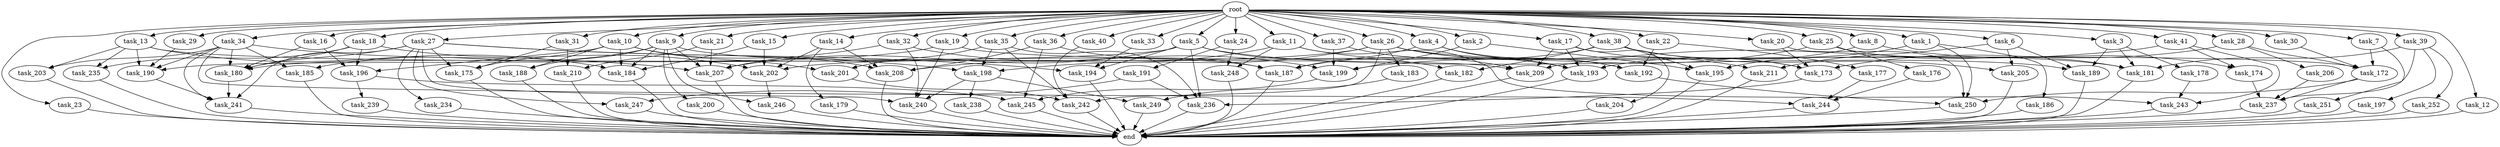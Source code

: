 digraph G {
  root [size="0.000000"];
  task_11 [size="1024.000000"];
  task_234 [size="420906795008.000000"];
  task_239 [size="695784701952.000000"];
  task_185 [size="936302870528.000000"];
  task_2 [size="1024.000000"];
  task_34 [size="1024.000000"];
  task_21 [size="1024.000000"];
  task_193 [size="558345748480.000000"];
  task_23 [size="1024.000000"];
  task_35 [size="1024.000000"];
  task_1 [size="1024.000000"];
  task_33 [size="1024.000000"];
  task_176 [size="214748364800.000000"];
  task_14 [size="1024.000000"];
  task_206 [size="34359738368.000000"];
  task_178 [size="420906795008.000000"];
  task_3 [size="1024.000000"];
  task_249 [size="858993459200.000000"];
  task_236 [size="1795296329728.000000"];
  task_196 [size="575525617664.000000"];
  task_187 [size="1666447310848.000000"];
  task_203 [size="773094113280.000000"];
  task_28 [size="1024.000000"];
  task_209 [size="1932735283200.000000"];
  task_201 [size="386547056640.000000"];
  task_22 [size="1024.000000"];
  task_242 [size="1640677507072.000000"];
  task_5 [size="1024.000000"];
  task_188 [size="936302870528.000000"];
  task_179 [size="137438953472.000000"];
  task_173 [size="807453851648.000000"];
  end [size="0.000000"];
  task_183 [size="420906795008.000000"];
  task_9 [size="1024.000000"];
  task_244 [size="249108103168.000000"];
  task_250 [size="1529008357376.000000"];
  task_27 [size="1024.000000"];
  task_238 [size="309237645312.000000"];
  task_195 [size="1589137899520.000000"];
  task_20 [size="1024.000000"];
  task_182 [size="1279900254208.000000"];
  task_199 [size="2173253451776.000000"];
  task_37 [size="1024.000000"];
  task_245 [size="807453851648.000000"];
  task_194 [size="1494648619008.000000"];
  task_247 [size="498216206336.000000"];
  task_198 [size="1151051235328.000000"];
  task_252 [size="77309411328.000000"];
  task_40 [size="1024.000000"];
  task_246 [size="1279900254208.000000"];
  task_186 [size="309237645312.000000"];
  task_172 [size="979252543488.000000"];
  task_200 [size="858993459200.000000"];
  task_251 [size="695784701952.000000"];
  task_205 [size="498216206336.000000"];
  task_175 [size="712964571136.000000"];
  task_202 [size="1675037245440.000000"];
  task_8 [size="1024.000000"];
  task_191 [size="214748364800.000000"];
  task_211 [size="498216206336.000000"];
  task_24 [size="1024.000000"];
  task_41 [size="1024.000000"];
  task_31 [size="1024.000000"];
  task_12 [size="1024.000000"];
  task_32 [size="1024.000000"];
  task_189 [size="1357209665536.000000"];
  task_30 [size="1024.000000"];
  task_243 [size="1005022347264.000000"];
  task_10 [size="1024.000000"];
  task_210 [size="352187318272.000000"];
  task_29 [size="1024.000000"];
  task_241 [size="1056561954816.000000"];
  task_204 [size="137438953472.000000"];
  task_208 [size="326417514496.000000"];
  task_192 [size="807453851648.000000"];
  task_4 [size="1024.000000"];
  task_13 [size="1024.000000"];
  task_36 [size="1024.000000"];
  task_235 [size="1116691496960.000000"];
  task_16 [size="1024.000000"];
  task_181 [size="1133871366144.000000"];
  task_15 [size="1024.000000"];
  task_39 [size="1024.000000"];
  task_174 [size="627065225216.000000"];
  task_248 [size="249108103168.000000"];
  task_18 [size="1024.000000"];
  task_26 [size="1024.000000"];
  task_180 [size="1030792151040.000000"];
  task_25 [size="1024.000000"];
  task_19 [size="1024.000000"];
  task_207 [size="2482491097088.000000"];
  task_197 [size="77309411328.000000"];
  task_38 [size="1024.000000"];
  task_184 [size="2327872274432.000000"];
  task_17 [size="1024.000000"];
  task_190 [size="1709396983808.000000"];
  task_237 [size="1391569403904.000000"];
  task_240 [size="1314259992576.000000"];
  task_6 [size="1024.000000"];
  task_7 [size="1024.000000"];
  task_177 [size="77309411328.000000"];

  root -> task_11 [size="1.000000"];
  root -> task_28 [size="1.000000"];
  root -> task_10 [size="1.000000"];
  root -> task_20 [size="1.000000"];
  root -> task_2 [size="1.000000"];
  root -> task_4 [size="1.000000"];
  root -> task_13 [size="1.000000"];
  root -> task_39 [size="1.000000"];
  root -> task_21 [size="1.000000"];
  root -> task_40 [size="1.000000"];
  root -> task_16 [size="1.000000"];
  root -> task_22 [size="1.000000"];
  root -> task_15 [size="1.000000"];
  root -> task_36 [size="1.000000"];
  root -> task_33 [size="1.000000"];
  root -> task_1 [size="1.000000"];
  root -> task_5 [size="1.000000"];
  root -> task_14 [size="1.000000"];
  root -> task_18 [size="1.000000"];
  root -> task_26 [size="1.000000"];
  root -> task_6 [size="1.000000"];
  root -> task_25 [size="1.000000"];
  root -> task_24 [size="1.000000"];
  root -> task_9 [size="1.000000"];
  root -> task_23 [size="1.000000"];
  root -> task_3 [size="1.000000"];
  root -> task_19 [size="1.000000"];
  root -> task_27 [size="1.000000"];
  root -> task_35 [size="1.000000"];
  root -> task_41 [size="1.000000"];
  root -> task_38 [size="1.000000"];
  root -> task_17 [size="1.000000"];
  root -> task_31 [size="1.000000"];
  root -> task_12 [size="1.000000"];
  root -> task_32 [size="1.000000"];
  root -> task_34 [size="1.000000"];
  root -> task_37 [size="1.000000"];
  root -> task_30 [size="1.000000"];
  root -> task_8 [size="1.000000"];
  root -> task_7 [size="1.000000"];
  root -> task_29 [size="1.000000"];
  task_11 -> task_193 [size="33554432.000000"];
  task_11 -> task_243 [size="33554432.000000"];
  task_11 -> task_208 [size="33554432.000000"];
  task_11 -> task_248 [size="33554432.000000"];
  task_234 -> end [size="1.000000"];
  task_239 -> end [size="1.000000"];
  task_185 -> end [size="1.000000"];
  task_2 -> task_199 [size="838860800.000000"];
  task_2 -> task_195 [size="838860800.000000"];
  task_34 -> task_203 [size="75497472.000000"];
  task_34 -> task_180 [size="75497472.000000"];
  task_34 -> task_185 [size="75497472.000000"];
  task_34 -> task_241 [size="75497472.000000"];
  task_34 -> task_207 [size="75497472.000000"];
  task_34 -> task_244 [size="75497472.000000"];
  task_34 -> task_190 [size="75497472.000000"];
  task_21 -> task_207 [size="134217728.000000"];
  task_21 -> task_210 [size="134217728.000000"];
  task_193 -> end [size="1.000000"];
  task_23 -> end [size="1.000000"];
  task_35 -> task_242 [size="301989888.000000"];
  task_35 -> task_198 [size="301989888.000000"];
  task_35 -> task_201 [size="301989888.000000"];
  task_35 -> task_236 [size="301989888.000000"];
  task_1 -> task_186 [size="301989888.000000"];
  task_1 -> task_250 [size="301989888.000000"];
  task_1 -> task_195 [size="301989888.000000"];
  task_33 -> task_194 [size="209715200.000000"];
  task_176 -> task_244 [size="33554432.000000"];
  task_14 -> task_179 [size="134217728.000000"];
  task_14 -> task_202 [size="134217728.000000"];
  task_14 -> task_208 [size="134217728.000000"];
  task_206 -> task_237 [size="679477248.000000"];
  task_178 -> task_243 [size="411041792.000000"];
  task_3 -> task_181 [size="411041792.000000"];
  task_3 -> task_178 [size="411041792.000000"];
  task_3 -> task_189 [size="411041792.000000"];
  task_249 -> end [size="1.000000"];
  task_236 -> end [size="1.000000"];
  task_196 -> task_245 [size="679477248.000000"];
  task_196 -> task_239 [size="679477248.000000"];
  task_187 -> end [size="1.000000"];
  task_203 -> end [size="1.000000"];
  task_28 -> task_172 [size="33554432.000000"];
  task_28 -> task_173 [size="33554432.000000"];
  task_28 -> task_206 [size="33554432.000000"];
  task_209 -> end [size="1.000000"];
  task_201 -> task_242 [size="209715200.000000"];
  task_22 -> task_177 [size="75497472.000000"];
  task_22 -> task_192 [size="75497472.000000"];
  task_242 -> end [size="1.000000"];
  task_5 -> task_194 [size="838860800.000000"];
  task_5 -> task_182 [size="838860800.000000"];
  task_5 -> task_207 [size="838860800.000000"];
  task_5 -> task_189 [size="838860800.000000"];
  task_5 -> task_236 [size="838860800.000000"];
  task_5 -> task_190 [size="838860800.000000"];
  task_188 -> end [size="1.000000"];
  task_179 -> end [size="1.000000"];
  task_173 -> task_236 [size="536870912.000000"];
  task_183 -> task_249 [size="536870912.000000"];
  task_9 -> task_185 [size="838860800.000000"];
  task_9 -> task_200 [size="838860800.000000"];
  task_9 -> task_207 [size="838860800.000000"];
  task_9 -> task_188 [size="838860800.000000"];
  task_9 -> task_187 [size="838860800.000000"];
  task_9 -> task_246 [size="838860800.000000"];
  task_9 -> task_184 [size="838860800.000000"];
  task_244 -> end [size="1.000000"];
  task_250 -> end [size="1.000000"];
  task_27 -> task_241 [size="411041792.000000"];
  task_27 -> task_180 [size="411041792.000000"];
  task_27 -> task_194 [size="411041792.000000"];
  task_27 -> task_198 [size="411041792.000000"];
  task_27 -> task_240 [size="411041792.000000"];
  task_27 -> task_175 [size="411041792.000000"];
  task_27 -> task_234 [size="411041792.000000"];
  task_27 -> task_247 [size="411041792.000000"];
  task_238 -> end [size="1.000000"];
  task_195 -> end [size="1.000000"];
  task_20 -> task_250 [size="209715200.000000"];
  task_20 -> task_173 [size="209715200.000000"];
  task_182 -> end [size="1.000000"];
  task_199 -> task_245 [size="33554432.000000"];
  task_37 -> task_199 [size="536870912.000000"];
  task_37 -> task_209 [size="536870912.000000"];
  task_245 -> end [size="1.000000"];
  task_194 -> end [size="1.000000"];
  task_247 -> end [size="1.000000"];
  task_198 -> task_238 [size="301989888.000000"];
  task_198 -> task_249 [size="301989888.000000"];
  task_198 -> task_240 [size="301989888.000000"];
  task_252 -> end [size="1.000000"];
  task_40 -> task_242 [size="679477248.000000"];
  task_246 -> end [size="1.000000"];
  task_186 -> end [size="1.000000"];
  task_172 -> task_250 [size="301989888.000000"];
  task_172 -> task_237 [size="301989888.000000"];
  task_200 -> end [size="1.000000"];
  task_251 -> end [size="1.000000"];
  task_205 -> end [size="1.000000"];
  task_175 -> end [size="1.000000"];
  task_202 -> task_246 [size="411041792.000000"];
  task_8 -> task_193 [size="75497472.000000"];
  task_8 -> task_174 [size="75497472.000000"];
  task_191 -> task_247 [size="75497472.000000"];
  task_191 -> task_236 [size="75497472.000000"];
  task_211 -> end [size="1.000000"];
  task_24 -> task_191 [size="209715200.000000"];
  task_24 -> task_248 [size="209715200.000000"];
  task_41 -> task_209 [size="536870912.000000"];
  task_41 -> task_243 [size="536870912.000000"];
  task_41 -> task_174 [size="536870912.000000"];
  task_31 -> task_175 [size="209715200.000000"];
  task_31 -> task_210 [size="209715200.000000"];
  task_12 -> end [size="1.000000"];
  task_32 -> task_199 [size="536870912.000000"];
  task_32 -> task_207 [size="536870912.000000"];
  task_32 -> task_240 [size="536870912.000000"];
  task_189 -> end [size="1.000000"];
  task_30 -> task_172 [size="209715200.000000"];
  task_243 -> end [size="1.000000"];
  task_10 -> task_208 [size="75497472.000000"];
  task_10 -> task_201 [size="75497472.000000"];
  task_10 -> task_175 [size="75497472.000000"];
  task_10 -> task_196 [size="75497472.000000"];
  task_10 -> task_188 [size="75497472.000000"];
  task_10 -> task_184 [size="75497472.000000"];
  task_210 -> end [size="1.000000"];
  task_29 -> task_190 [size="75497472.000000"];
  task_241 -> end [size="1.000000"];
  task_204 -> end [size="1.000000"];
  task_208 -> end [size="1.000000"];
  task_192 -> task_250 [size="679477248.000000"];
  task_4 -> task_193 [size="301989888.000000"];
  task_4 -> task_187 [size="301989888.000000"];
  task_4 -> task_192 [size="301989888.000000"];
  task_13 -> task_235 [size="679477248.000000"];
  task_13 -> task_203 [size="679477248.000000"];
  task_13 -> task_209 [size="679477248.000000"];
  task_13 -> task_190 [size="679477248.000000"];
  task_13 -> task_184 [size="679477248.000000"];
  task_36 -> task_245 [size="75497472.000000"];
  task_36 -> task_187 [size="75497472.000000"];
  task_36 -> task_208 [size="75497472.000000"];
  task_235 -> end [size="1.000000"];
  task_16 -> task_196 [size="75497472.000000"];
  task_16 -> task_180 [size="75497472.000000"];
  task_181 -> end [size="1.000000"];
  task_15 -> task_202 [size="679477248.000000"];
  task_15 -> task_184 [size="679477248.000000"];
  task_39 -> task_237 [size="75497472.000000"];
  task_39 -> task_181 [size="75497472.000000"];
  task_39 -> task_197 [size="75497472.000000"];
  task_39 -> task_252 [size="75497472.000000"];
  task_174 -> task_237 [size="301989888.000000"];
  task_248 -> end [size="1.000000"];
  task_18 -> task_235 [size="411041792.000000"];
  task_18 -> task_196 [size="411041792.000000"];
  task_18 -> task_180 [size="411041792.000000"];
  task_18 -> task_202 [size="411041792.000000"];
  task_26 -> task_242 [size="411041792.000000"];
  task_26 -> task_181 [size="411041792.000000"];
  task_26 -> task_211 [size="411041792.000000"];
  task_26 -> task_183 [size="411041792.000000"];
  task_26 -> task_198 [size="411041792.000000"];
  task_26 -> task_192 [size="411041792.000000"];
  task_26 -> task_202 [size="411041792.000000"];
  task_180 -> task_241 [size="411041792.000000"];
  task_25 -> task_199 [size="209715200.000000"];
  task_25 -> task_176 [size="209715200.000000"];
  task_25 -> task_181 [size="209715200.000000"];
  task_19 -> task_172 [size="33554432.000000"];
  task_19 -> task_180 [size="33554432.000000"];
  task_19 -> task_240 [size="33554432.000000"];
  task_207 -> end [size="1.000000"];
  task_197 -> end [size="1.000000"];
  task_38 -> task_205 [size="411041792.000000"];
  task_38 -> task_173 [size="411041792.000000"];
  task_38 -> task_195 [size="411041792.000000"];
  task_38 -> task_187 [size="411041792.000000"];
  task_38 -> task_182 [size="411041792.000000"];
  task_184 -> end [size="1.000000"];
  task_17 -> task_193 [size="134217728.000000"];
  task_17 -> task_173 [size="134217728.000000"];
  task_17 -> task_209 [size="134217728.000000"];
  task_17 -> task_204 [size="134217728.000000"];
  task_190 -> task_241 [size="134217728.000000"];
  task_237 -> end [size="1.000000"];
  task_240 -> end [size="1.000000"];
  task_6 -> task_205 [size="75497472.000000"];
  task_6 -> task_211 [size="75497472.000000"];
  task_6 -> task_189 [size="75497472.000000"];
  task_7 -> task_172 [size="679477248.000000"];
  task_7 -> task_251 [size="679477248.000000"];
  task_177 -> task_244 [size="134217728.000000"];
}
